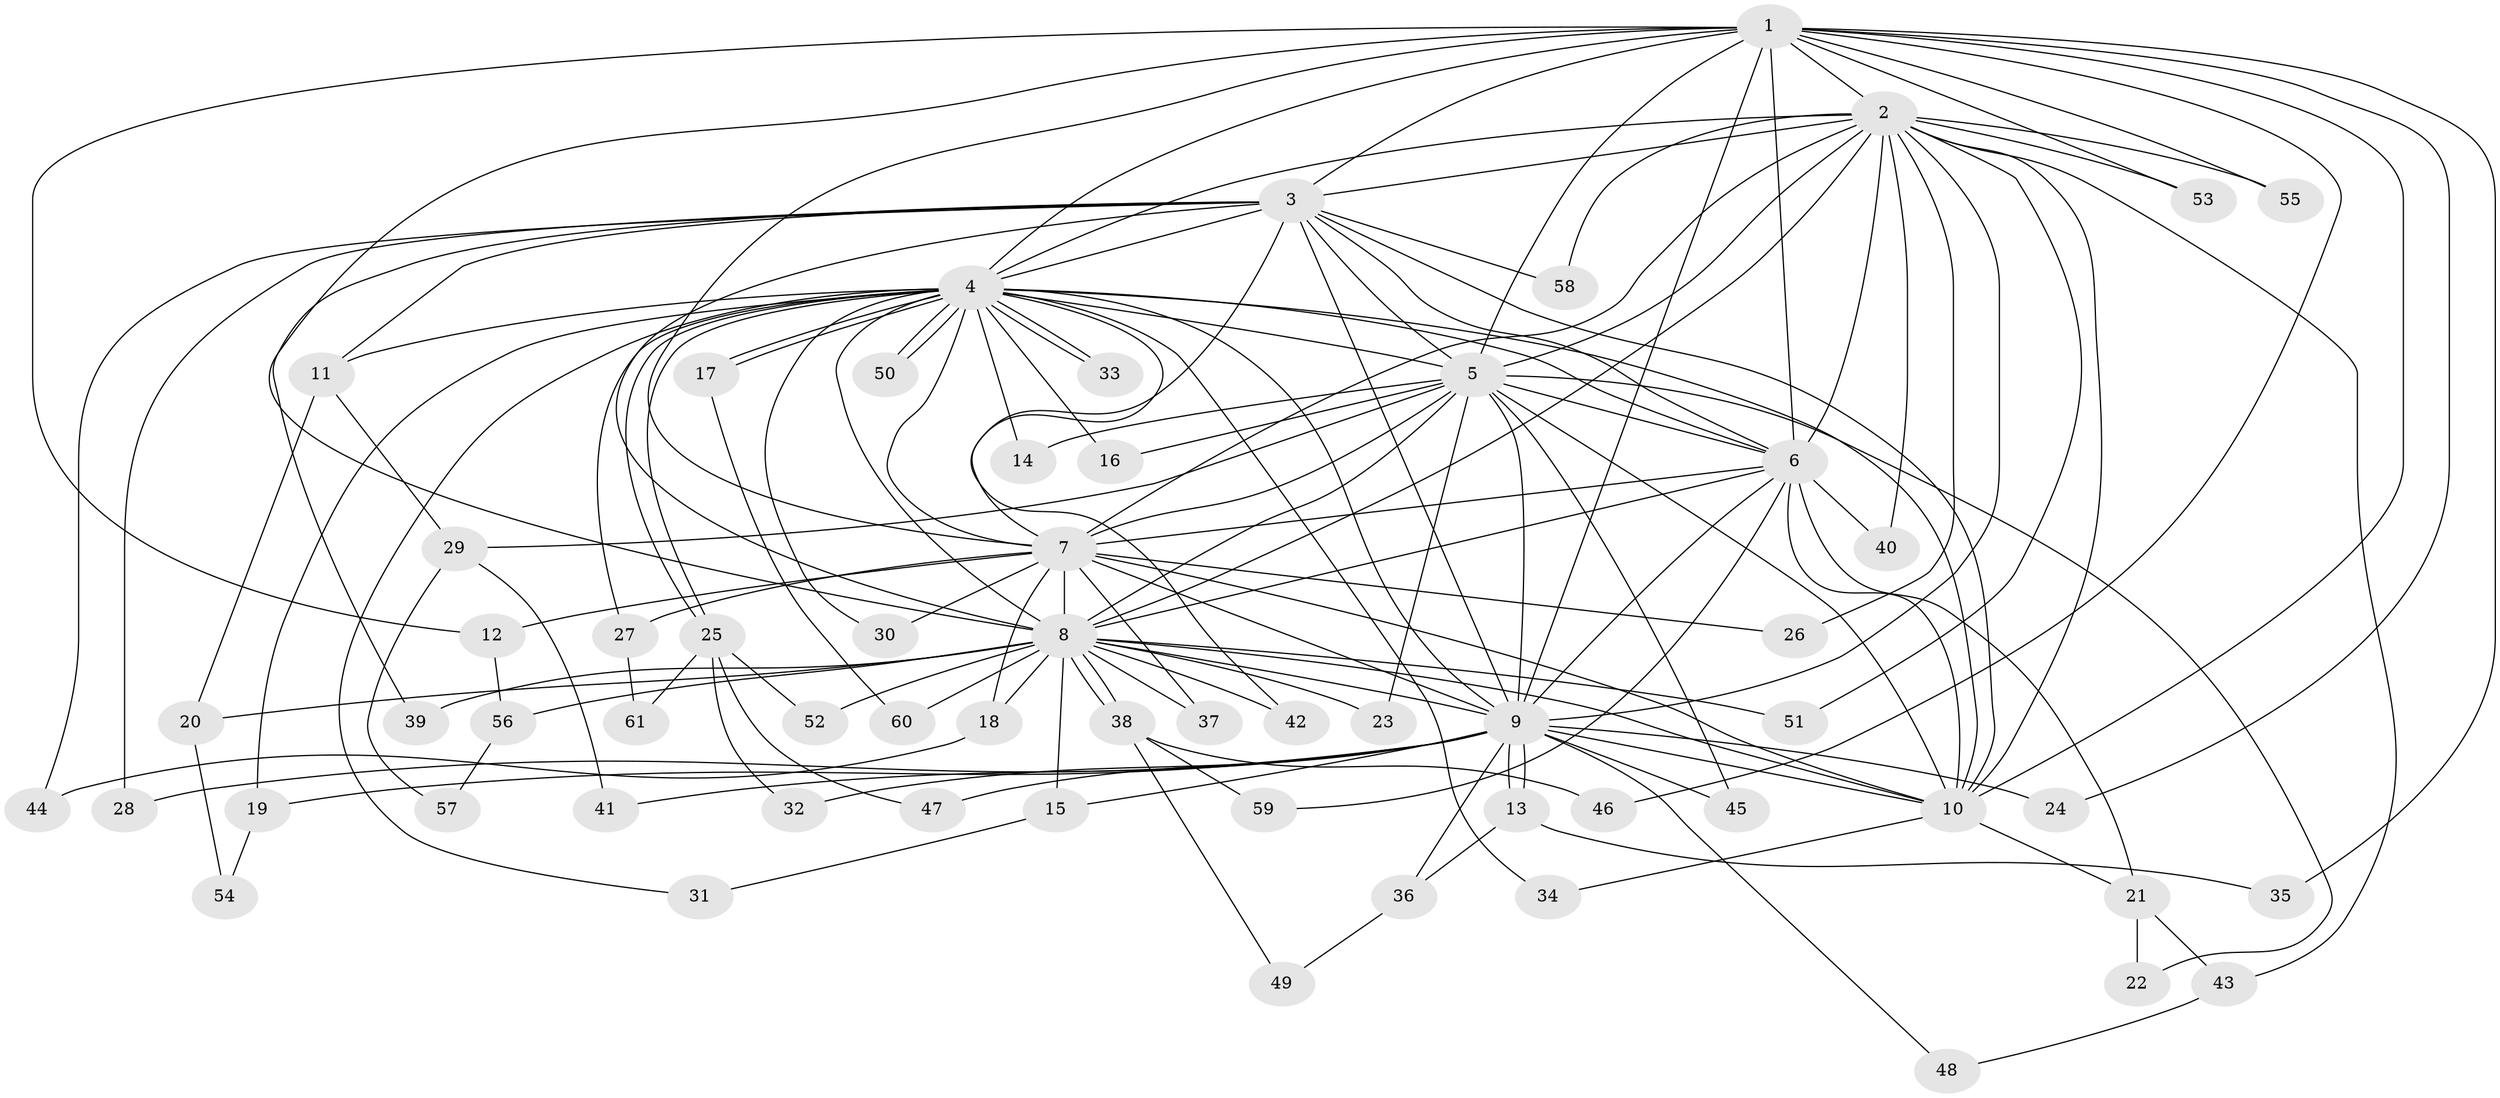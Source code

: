 // coarse degree distribution, {8: 0.06666666666666667, 17: 0.03333333333333333, 18: 0.03333333333333333, 15: 0.03333333333333333, 16: 0.03333333333333333, 4: 0.1, 3: 0.23333333333333334, 2: 0.4, 6: 0.03333333333333333, 5: 0.03333333333333333}
// Generated by graph-tools (version 1.1) at 2025/54/03/05/25 16:54:47]
// undirected, 61 vertices, 147 edges
graph export_dot {
graph [start="1"]
  node [color=gray90,style=filled];
  1;
  2;
  3;
  4;
  5;
  6;
  7;
  8;
  9;
  10;
  11;
  12;
  13;
  14;
  15;
  16;
  17;
  18;
  19;
  20;
  21;
  22;
  23;
  24;
  25;
  26;
  27;
  28;
  29;
  30;
  31;
  32;
  33;
  34;
  35;
  36;
  37;
  38;
  39;
  40;
  41;
  42;
  43;
  44;
  45;
  46;
  47;
  48;
  49;
  50;
  51;
  52;
  53;
  54;
  55;
  56;
  57;
  58;
  59;
  60;
  61;
  1 -- 2;
  1 -- 3;
  1 -- 4;
  1 -- 5;
  1 -- 6;
  1 -- 7;
  1 -- 8;
  1 -- 9;
  1 -- 10;
  1 -- 12;
  1 -- 24;
  1 -- 35;
  1 -- 46;
  1 -- 53;
  1 -- 55;
  2 -- 3;
  2 -- 4;
  2 -- 5;
  2 -- 6;
  2 -- 7;
  2 -- 8;
  2 -- 9;
  2 -- 10;
  2 -- 26;
  2 -- 40;
  2 -- 43;
  2 -- 51;
  2 -- 53;
  2 -- 55;
  2 -- 58;
  3 -- 4;
  3 -- 5;
  3 -- 6;
  3 -- 7;
  3 -- 8;
  3 -- 9;
  3 -- 10;
  3 -- 11;
  3 -- 28;
  3 -- 39;
  3 -- 44;
  3 -- 58;
  4 -- 5;
  4 -- 6;
  4 -- 7;
  4 -- 8;
  4 -- 9;
  4 -- 10;
  4 -- 11;
  4 -- 14;
  4 -- 16;
  4 -- 17;
  4 -- 17;
  4 -- 19;
  4 -- 25;
  4 -- 25;
  4 -- 27;
  4 -- 30;
  4 -- 31;
  4 -- 33;
  4 -- 33;
  4 -- 34;
  4 -- 42;
  4 -- 50;
  4 -- 50;
  5 -- 6;
  5 -- 7;
  5 -- 8;
  5 -- 9;
  5 -- 10;
  5 -- 14;
  5 -- 16;
  5 -- 22;
  5 -- 23;
  5 -- 29;
  5 -- 45;
  6 -- 7;
  6 -- 8;
  6 -- 9;
  6 -- 10;
  6 -- 21;
  6 -- 40;
  6 -- 59;
  7 -- 8;
  7 -- 9;
  7 -- 10;
  7 -- 12;
  7 -- 18;
  7 -- 26;
  7 -- 27;
  7 -- 30;
  7 -- 37;
  8 -- 9;
  8 -- 10;
  8 -- 15;
  8 -- 18;
  8 -- 20;
  8 -- 23;
  8 -- 37;
  8 -- 38;
  8 -- 38;
  8 -- 39;
  8 -- 42;
  8 -- 51;
  8 -- 52;
  8 -- 56;
  8 -- 60;
  9 -- 10;
  9 -- 13;
  9 -- 13;
  9 -- 15;
  9 -- 19;
  9 -- 24;
  9 -- 28;
  9 -- 32;
  9 -- 36;
  9 -- 41;
  9 -- 45;
  9 -- 47;
  9 -- 48;
  10 -- 21;
  10 -- 34;
  11 -- 20;
  11 -- 29;
  12 -- 56;
  13 -- 35;
  13 -- 36;
  15 -- 31;
  17 -- 60;
  18 -- 44;
  19 -- 54;
  20 -- 54;
  21 -- 22;
  21 -- 43;
  25 -- 32;
  25 -- 47;
  25 -- 52;
  25 -- 61;
  27 -- 61;
  29 -- 41;
  29 -- 57;
  36 -- 49;
  38 -- 46;
  38 -- 49;
  38 -- 59;
  43 -- 48;
  56 -- 57;
}

